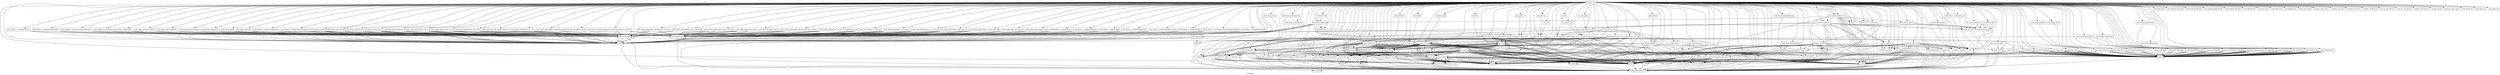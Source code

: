 digraph "Call graph" {
	label="Call graph";

	Node0x8052846e0 [shape=record,label="{external node}"];
	Node0x8052846e0 -> Node0x805284770;
	Node0x8052846e0 -> Node0x8052849b0;
	Node0x8052846e0 -> Node0x805284a10;
	Node0x8052846e0 -> Node0x805284a70;
	Node0x8052846e0 -> Node0x8052847d0;
	Node0x8052846e0 -> Node0x805284890;
	Node0x8052846e0 -> Node0x805284ad0;
	Node0x8052846e0 -> Node0x805284b30;
	Node0x8052846e0 -> Node0x805284b90;
	Node0x8052846e0 -> Node0x805284bf0;
	Node0x8052846e0 -> Node0x805284c50;
	Node0x8052846e0 -> Node0x805284cb0;
	Node0x8052846e0 -> Node0x805284d10;
	Node0x8052846e0 -> Node0x805284d70;
	Node0x8052846e0 -> Node0x805284dd0;
	Node0x8052846e0 -> Node0x805284e30;
	Node0x8052846e0 -> Node0x805284e90;
	Node0x8052846e0 -> Node0x805284f50;
	Node0x8052846e0 -> Node0x805284fb0;
	Node0x8052846e0 -> Node0x805285010;
	Node0x8052846e0 -> Node0x805285070;
	Node0x8052846e0 -> Node0x805285130;
	Node0x8052846e0 -> Node0x805285190;
	Node0x8052846e0 -> Node0x8052851f0;
	Node0x8052846e0 -> Node0x8052852b0;
	Node0x8052846e0 -> Node0x805285310;
	Node0x8052846e0 -> Node0x805285370;
	Node0x8052846e0 -> Node0x8052853d0;
	Node0x8052846e0 -> Node0x805285430;
	Node0x8052846e0 -> Node0x805285490;
	Node0x8052846e0 -> Node0x8052854f0;
	Node0x8052846e0 -> Node0x805285550;
	Node0x8052846e0 -> Node0x8052855b0;
	Node0x8052846e0 -> Node0x805285610;
	Node0x8052846e0 -> Node0x805285670;
	Node0x8052846e0 -> Node0x8052856d0;
	Node0x8052846e0 -> Node0x805285730;
	Node0x8052846e0 -> Node0x805285790;
	Node0x8052846e0 -> Node0x8052857f0;
	Node0x8052846e0 -> Node0x805285850;
	Node0x8052846e0 -> Node0x8052858b0;
	Node0x8052846e0 -> Node0x8052859d0;
	Node0x8052846e0 -> Node0x805285a30;
	Node0x8052846e0 -> Node0x805285a90;
	Node0x8052846e0 -> Node0x805285af0;
	Node0x8052846e0 -> Node0x805285b50;
	Node0x8052846e0 -> Node0x805285bb0;
	Node0x8052846e0 -> Node0x805285c10;
	Node0x8052846e0 -> Node0x805285c70;
	Node0x8052846e0 -> Node0x805285cd0;
	Node0x8052846e0 -> Node0x805285d30;
	Node0x8052846e0 -> Node0x805285d90;
	Node0x8052846e0 -> Node0x805285df0;
	Node0x8052846e0 -> Node0x805285e50;
	Node0x8052846e0 -> Node0x805285eb0;
	Node0x8052846e0 -> Node0x805285f10;
	Node0x8052846e0 -> Node0x805285f70;
	Node0x8052846e0 -> Node0x805285fd0;
	Node0x8052846e0 -> Node0x80529b030;
	Node0x8052846e0 -> Node0x80529b090;
	Node0x8052846e0 -> Node0x80529b0f0;
	Node0x8052846e0 -> Node0x80529b150;
	Node0x8052846e0 -> Node0x80529b1b0;
	Node0x8052846e0 -> Node0x80529b210;
	Node0x8052846e0 -> Node0x80529b270;
	Node0x8052846e0 -> Node0x80529b2d0;
	Node0x8052846e0 -> Node0x80529b330;
	Node0x8052846e0 -> Node0x80529b390;
	Node0x8052846e0 -> Node0x80529b3f0;
	Node0x8052846e0 -> Node0x80529b450;
	Node0x8052846e0 -> Node0x80529b4b0;
	Node0x8052846e0 -> Node0x80529b510;
	Node0x8052846e0 -> Node0x80529b570;
	Node0x8052846e0 -> Node0x80529b5d0;
	Node0x8052846e0 -> Node0x80529b630;
	Node0x8052846e0 -> Node0x80529b690;
	Node0x8052846e0 -> Node0x80529b6f0;
	Node0x8052846e0 -> Node0x80529b750;
	Node0x8052846e0 -> Node0x80529b7b0;
	Node0x8052846e0 -> Node0x80529b810;
	Node0x8052846e0 -> Node0x80529b870;
	Node0x8052846e0 -> Node0x80529b8d0;
	Node0x8052846e0 -> Node0x80529b930;
	Node0x8052846e0 -> Node0x80529b990;
	Node0x8052846e0 -> Node0x80529b9f0;
	Node0x8052846e0 -> Node0x80529ba50;
	Node0x8052846e0 -> Node0x80529bab0;
	Node0x8052846e0 -> Node0x80529bb10;
	Node0x8052846e0 -> Node0x80529bb70;
	Node0x8052846e0 -> Node0x80529bbd0;
	Node0x8052846e0 -> Node0x80529bc30;
	Node0x8052846e0 -> Node0x80529bc90;
	Node0x8052846e0 -> Node0x80529bcf0;
	Node0x8052846e0 -> Node0x80529bd50;
	Node0x8052846e0 -> Node0x80529bdb0;
	Node0x8052846e0 -> Node0x80529be70;
	Node0x8052846e0 -> Node0x80529bed0;
	Node0x8052846e0 -> Node0x80529bf30;
	Node0x8052846e0 -> Node0x80529bf90;
	Node0x8052846e0 -> Node0x805285910;
	Node0x8052846e0 -> Node0x80529bff0;
	Node0x8052846e0 -> Node0x80529c050;
	Node0x8052846e0 -> Node0x80529c0b0;
	Node0x8052846e0 -> Node0x805285970;
	Node0x8052846e0 -> Node0x80529c110;
	Node0x8052846e0 -> Node0x80529c170;
	Node0x8052846e0 -> Node0x80529c1d0;
	Node0x8052846e0 -> Node0x80529c230;
	Node0x8052846e0 -> Node0x80529c290;
	Node0x8052846e0 -> Node0x80529c2f0;
	Node0x8052846e0 -> Node0x80529c350;
	Node0x8052846e0 -> Node0x80529c3b0;
	Node0x8052846e0 -> Node0x80529c410;
	Node0x8052846e0 -> Node0x80529c470;
	Node0x8052846e0 -> Node0x80529c4d0;
	Node0x8052846e0 -> Node0x80529c530;
	Node0x8052846e0 -> Node0x80529c590;
	Node0x8052846e0 -> Node0x80529c5f0;
	Node0x8052846e0 -> Node0x80529c650;
	Node0x8052846e0 -> Node0x80529c6b0;
	Node0x8052846e0 -> Node0x80529c710;
	Node0x8052846e0 -> Node0x80529c770;
	Node0x8052846e0 -> Node0x805284830;
	Node0x8052846e0 -> Node0x80529c7d0;
	Node0x8052846e0 -> Node0x80529c830;
	Node0x8052846e0 -> Node0x80529c890;
	Node0x8052846e0 -> Node0x80529c8f0;
	Node0x8052846e0 -> Node0x80529c950;
	Node0x8052846e0 -> Node0x80529c9b0;
	Node0x8052846e0 -> Node0x80529ca10;
	Node0x8052846e0 -> Node0x80529ca70;
	Node0x8052846e0 -> Node0x80529cad0;
	Node0x8052846e0 -> Node0x80529cb30;
	Node0x8052846e0 -> Node0x80529cb90;
	Node0x8052846e0 -> Node0x80529cc50;
	Node0x8052846e0 -> Node0x80529ccb0;
	Node0x8052846e0 -> Node0x80529cd10;
	Node0x8052846e0 -> Node0x80529cd70;
	Node0x8052846e0 -> Node0x80529cdd0;
	Node0x8052846e0 -> Node0x80529ce30;
	Node0x8052846e0 -> Node0x80529ce90;
	Node0x8052846e0 -> Node0x80529cef0;
	Node0x8052846e0 -> Node0x80529cf50;
	Node0x8052846e0 -> Node0x80529d010;
	Node0x8052846e0 -> Node0x80529d070;
	Node0x8052846e0 -> Node0x80529d0d0;
	Node0x8052846e0 -> Node0x80529d130;
	Node0x8052846e0 -> Node0x80529d190;
	Node0x8052846e0 -> Node0x80529d1f0;
	Node0x8052846e0 -> Node0x80529d2b0;
	Node0x8052846e0 -> Node0x80529d310;
	Node0x8052846e0 -> Node0x80529d370;
	Node0x8052846e0 -> Node0x80529d3d0;
	Node0x8052846e0 -> Node0x80529d430;
	Node0x8052846e0 -> Node0x80529d490;
	Node0x8052846e0 -> Node0x80529d4f0;
	Node0x8052846e0 -> Node0x80529d550;
	Node0x8052846e0 -> Node0x80529d5b0;
	Node0x8052846e0 -> Node0x80529d610;
	Node0x8052846e0 -> Node0x80529cbf0;
	Node0x8052846e0 -> Node0x80529d670;
	Node0x8052846e0 -> Node0x8052848f0;
	Node0x8052846e0 -> Node0x80529d6d0;
	Node0x8052846e0 -> Node0x80529d790;
	Node0x8052846e0 -> Node0x80529d7f0;
	Node0x8052846e0 -> Node0x80529d850;
	Node0x8052846e0 -> Node0x80529d8b0;
	Node0x8052846e0 -> Node0x80529d910;
	Node0x8052846e0 -> Node0x80529d970;
	Node0x8052846e0 -> Node0x80529d9d0;
	Node0x8052846e0 -> Node0x80529da30;
	Node0x8052846e0 -> Node0x80529da90;
	Node0x8052846e0 -> Node0x80529daf0;
	Node0x8052846e0 -> Node0x80529db50;
	Node0x8052846e0 -> Node0x80529dbb0;
	Node0x8052846e0 -> Node0x80529dc10;
	Node0x8052846e0 -> Node0x80529dc70;
	Node0x8052846e0 -> Node0x80529dcd0;
	Node0x8052846e0 -> Node0x80529dd30;
	Node0x8052846e0 -> Node0x80529dd90;
	Node0x8052846e0 -> Node0x80529ddf0;
	Node0x8052846e0 -> Node0x80529de50;
	Node0x8052846e0 -> Node0x80529cfb0;
	Node0x8052846e0 -> Node0x80529deb0;
	Node0x8052846e0 -> Node0x80529df10;
	Node0x8052846e0 -> Node0x80529df70;
	Node0x8052846e0 -> Node0x805284950;
	Node0x8052846e0 -> Node0x80529dfd0;
	Node0x8052846e0 -> Node0x8051f9030;
	Node0x8052846e0 -> Node0x8051f9090;
	Node0x8052846e0 -> Node0x8051f90f0;
	Node0x8052846e0 -> Node0x8051f9150;
	Node0x8052846e0 -> Node0x8051f91b0;
	Node0x8052846e0 -> Node0x8051f9210;
	Node0x8052846e0 -> Node0x8051f9270;
	Node0x8052846e0 -> Node0x8051f92d0;
	Node0x8052846e0 -> Node0x8051f9330;
	Node0x8052846e0 -> Node0x8051f9390;
	Node0x8052846e0 -> Node0x8051f93f0;
	Node0x8052846e0 -> Node0x8051f9450;
	Node0x8052846e0 -> Node0x8051f94b0;
	Node0x8052846e0 -> Node0x80529d250;
	Node0x8052846e0 -> Node0x8051f9510;
	Node0x8052846e0 -> Node0x8051f9570;
	Node0x8052846e0 -> Node0x8051f95d0;
	Node0x805284770 [shape=record,label="{bm_call_via}"];
	Node0x805284770 -> Node0x8052847d0;
	Node0x805284770 -> Node0x805284830;
	Node0x805284770 -> Node0x805284890;
	Node0x805284770 -> Node0x8052847d0;
	Node0x805284770 -> Node0x805284890;
	Node0x805284770 -> Node0x805284710;
	Node0x805284770 -> Node0x8052847d0;
	Node0x805284770 -> Node0x805284890;
	Node0x805284770 -> Node0x8052848f0;
	Node0x805284770 -> Node0x805284950;
	Node0x8052849b0 [shape=record,label="{llvm.dbg.value}"];
	Node0x805284a10 [shape=record,label="{llvm.lifetime.start.p0i8}"];
	Node0x805284a70 [shape=record,label="{llvm.memset.p0i8.i64}"];
	Node0x8052847d0 [shape=record,label="{getpid}"];
	Node0x8052847d0 -> Node0x805284710;
	Node0x805284890 [shape=record,label="{fprintf}"];
	Node0x805284890 -> Node0x805284710;
	Node0x805284ad0 [shape=record,label="{llvm.memcpy.p0i8.p0i8.i64}"];
	Node0x805284b30 [shape=record,label="{llvm.lifetime.end.p0i8}"];
	Node0x805284b90 [shape=record,label="{cc_query_status_via}"];
	Node0x805284b90 -> Node0x8052847d0;
	Node0x805284b90 -> Node0x805284830;
	Node0x805284b90 -> Node0x805284890;
	Node0x805284b90 -> Node0x8052848f0;
	Node0x805284bf0 [shape=record,label="{cc_config_status_via}"];
	Node0x805284bf0 -> Node0x8052847d0;
	Node0x805284bf0 -> Node0x805284830;
	Node0x805284bf0 -> Node0x805284890;
	Node0x805284bf0 -> Node0x8052848f0;
	Node0x805284c50 [shape=record,label="{mad_dump_int}"];
	Node0x805284c50 -> Node0x805284cb0;
	Node0x805284c50 -> Node0x805284cb0;
	Node0x805284c50 -> Node0x805284cb0;
	Node0x805284c50 -> Node0x805284cb0;
	Node0x805284c50 -> Node0x8052847d0;
	Node0x805284c50 -> Node0x805284890;
	Node0x805284cb0 [shape=record,label="{snprintf}"];
	Node0x805284cb0 -> Node0x805284710;
	Node0x805284d10 [shape=record,label="{mad_dump_uint}"];
	Node0x805284d10 -> Node0x805284cb0;
	Node0x805284d10 -> Node0x805284cb0;
	Node0x805284d10 -> Node0x805284cb0;
	Node0x805284d10 -> Node0x805284cb0;
	Node0x805284d10 -> Node0x8052847d0;
	Node0x805284d10 -> Node0x805284890;
	Node0x805284d70 [shape=record,label="{mad_dump_hex}"];
	Node0x805284d70 -> Node0x805284cb0;
	Node0x805284d70 -> Node0x805284cb0;
	Node0x805284d70 -> Node0x805284cb0;
	Node0x805284d70 -> Node0x805284cb0;
	Node0x805284d70 -> Node0x805284cb0;
	Node0x805284d70 -> Node0x805284cb0;
	Node0x805284d70 -> Node0x805284cb0;
	Node0x805284d70 -> Node0x805284cb0;
	Node0x805284d70 -> Node0x8052847d0;
	Node0x805284d70 -> Node0x805284890;
	Node0x805284dd0 [shape=record,label="{mad_dump_rhex}"];
	Node0x805284dd0 -> Node0x805284cb0;
	Node0x805284dd0 -> Node0x805284cb0;
	Node0x805284dd0 -> Node0x805284cb0;
	Node0x805284dd0 -> Node0x805284cb0;
	Node0x805284dd0 -> Node0x805284cb0;
	Node0x805284dd0 -> Node0x805284cb0;
	Node0x805284dd0 -> Node0x805284cb0;
	Node0x805284dd0 -> Node0x805284cb0;
	Node0x805284dd0 -> Node0x8052847d0;
	Node0x805284dd0 -> Node0x805284890;
	Node0x805284e30 [shape=record,label="{mad_dump_linkwidth}"];
	Node0x805284e30 -> Node0x805284cb0;
	Node0x805284e30 -> Node0x805284cb0;
	Node0x805284e30 -> Node0x805284cb0;
	Node0x805284e30 -> Node0x805284cb0;
	Node0x805284e30 -> Node0x805284cb0;
	Node0x805284e30 -> Node0x8052847d0;
	Node0x805284e30 -> Node0x805284890;
	Node0x805284e30 -> Node0x805284cb0;
	Node0x805284e90 [shape=record,label="{mad_dump_linkwidthsup}"];
	Node0x805284e90 -> Node0x805284ef0;
	Node0x805284e90 -> Node0x805284f50;
	Node0x805284e90 -> Node0x805284cb0;
	Node0x805285250 [shape=record,label="{dump_linkspeedext}"];
	Node0x805285250 -> Node0x8052852b0;
	Node0x805285250 -> Node0x805284cb0;
	Node0x805285250 -> Node0x805284cb0;
	Node0x805285250 -> Node0x805284cb0;
	Node0x805284ef0 [shape=record,label="{dump_linkwidth}"];
	Node0x805284ef0 -> Node0x805284cb0;
	Node0x805284ef0 -> Node0x805284cb0;
	Node0x805284ef0 -> Node0x805284cb0;
	Node0x805284ef0 -> Node0x805284cb0;
	Node0x805284ef0 -> Node0x805284cb0;
	Node0x805284ef0 -> Node0x805284cb0;
	Node0x805284f50 [shape=record,label="{strlen}"];
	Node0x805284f50 -> Node0x805284710;
	Node0x805284fb0 [shape=record,label="{mad_dump_linkwidthen}"];
	Node0x805284fb0 -> Node0x805284ef0;
	Node0x805285010 [shape=record,label="{mad_dump_linkspeed}"];
	Node0x805285010 -> Node0x805284cb0;
	Node0x805285010 -> Node0x805284cb0;
	Node0x805285010 -> Node0x805284cb0;
	Node0x805285010 -> Node0x805284cb0;
	Node0x805285010 -> Node0x805284cb0;
	Node0x805285070 [shape=record,label="{mad_dump_linkspeedsup}"];
	Node0x805285070 -> Node0x8052850d0;
	Node0x8052850d0 [shape=record,label="{dump_linkspeed}"];
	Node0x8052850d0 -> Node0x805284cb0;
	Node0x8052850d0 -> Node0x805284cb0;
	Node0x8052850d0 -> Node0x805284cb0;
	Node0x8052850d0 -> Node0x805284cb0;
	Node0x8052850d0 -> Node0x805284cb0;
	Node0x805285130 [shape=record,label="{mad_dump_linkspeeden}"];
	Node0x805285130 -> Node0x8052850d0;
	Node0x805285190 [shape=record,label="{mad_dump_linkspeedext}"];
	Node0x805285190 -> Node0x805284cb0;
	Node0x805285190 -> Node0x805284cb0;
	Node0x805285190 -> Node0x805284cb0;
	Node0x805285190 -> Node0x805284cb0;
	Node0x8052851f0 [shape=record,label="{mad_dump_linkspeedextsup}"];
	Node0x8052851f0 -> Node0x805285250;
	Node0x8052852b0 [shape=record,label="{sprintf}"];
	Node0x8052852b0 -> Node0x805284710;
	Node0x805285310 [shape=record,label="{mad_dump_linkspeedexten}"];
	Node0x805285310 -> Node0x805285250;
	Node0x805285370 [shape=record,label="{mad_dump_portstate}"];
	Node0x805285370 -> Node0x805284cb0;
	Node0x805285370 -> Node0x805284cb0;
	Node0x805285370 -> Node0x805284cb0;
	Node0x805285370 -> Node0x805284cb0;
	Node0x805285370 -> Node0x805284cb0;
	Node0x805285370 -> Node0x805284cb0;
	Node0x8052853d0 [shape=record,label="{mad_dump_linkdowndefstate}"];
	Node0x8052853d0 -> Node0x805284cb0;
	Node0x8052853d0 -> Node0x805284cb0;
	Node0x8052853d0 -> Node0x805284cb0;
	Node0x8052853d0 -> Node0x805284cb0;
	Node0x805285430 [shape=record,label="{mad_dump_physportstate}"];
	Node0x805285430 -> Node0x805284cb0;
	Node0x805285430 -> Node0x805284cb0;
	Node0x805285430 -> Node0x805284cb0;
	Node0x805285430 -> Node0x805284cb0;
	Node0x805285430 -> Node0x805284cb0;
	Node0x805285430 -> Node0x805284cb0;
	Node0x805285430 -> Node0x805284cb0;
	Node0x805285430 -> Node0x805284cb0;
	Node0x805285430 -> Node0x805284cb0;
	Node0x805285490 [shape=record,label="{mad_dump_mtu}"];
	Node0x805285490 -> Node0x805284cb0;
	Node0x805285490 -> Node0x805284cb0;
	Node0x805285490 -> Node0x805284cb0;
	Node0x805285490 -> Node0x805284cb0;
	Node0x805285490 -> Node0x805284cb0;
	Node0x805285490 -> Node0x805284cb0;
	Node0x8052854f0 [shape=record,label="{mad_dump_vlcap}"];
	Node0x8052854f0 -> Node0x805284cb0;
	Node0x8052854f0 -> Node0x805284cb0;
	Node0x8052854f0 -> Node0x805284cb0;
	Node0x8052854f0 -> Node0x805284cb0;
	Node0x8052854f0 -> Node0x805284cb0;
	Node0x8052854f0 -> Node0x805284cb0;
	Node0x805285550 [shape=record,label="{mad_dump_opervls}"];
	Node0x805285550 -> Node0x805284cb0;
	Node0x805285550 -> Node0x805284cb0;
	Node0x805285550 -> Node0x805284cb0;
	Node0x805285550 -> Node0x805284cb0;
	Node0x805285550 -> Node0x805284cb0;
	Node0x805285550 -> Node0x805284cb0;
	Node0x805285550 -> Node0x805284cb0;
	Node0x8052855b0 [shape=record,label="{mad_dump_portcapmask}"];
	Node0x8052855b0 -> Node0x8052852b0;
	Node0x805285610 [shape=record,label="{mad_dump_portcapmask2}"];
	Node0x805285610 -> Node0x8052852b0;
	Node0x805285670 [shape=record,label="{mad_dump_bitfield}"];
	Node0x805285670 -> Node0x805284cb0;
	Node0x8052856d0 [shape=record,label="{mad_dump_array}"];
	Node0x8052856d0 -> Node0x8052852b0;
	Node0x805285730 [shape=record,label="{mad_dump_string}"];
	Node0x805285730 -> Node0x805284cb0;
	Node0x805285790 [shape=record,label="{mad_dump_node_type}"];
	Node0x805285790 -> Node0x805284cb0;
	Node0x805285790 -> Node0x805284cb0;
	Node0x805285790 -> Node0x805284cb0;
	Node0x805285790 -> Node0x805284cb0;
	Node0x8052857f0 [shape=record,label="{mad_dump_sltovl}"];
	Node0x8052857f0 -> Node0x805284cb0;
	Node0x8052857f0 -> Node0x805284cb0;
	Node0x8052857f0 -> Node0x805284cb0;
	Node0x805285850 [shape=record,label="{mad_dump_vlarbitration}"];
	Node0x805285850 -> Node0x805284cb0;
	Node0x805285850 -> Node0x805284cb0;
	Node0x805285850 -> Node0x805284cb0;
	Node0x805285850 -> Node0x805284cb0;
	Node0x805285850 -> Node0x805284cb0;
	Node0x8052858b0 [shape=record,label="{mad_dump_fields}"];
	Node0x8052858b0 -> Node0x805285910;
	Node0x8052858b0 -> Node0x805285970;
	Node0x8052858b0 -> Node0x805284f50;
	Node0x8052859d0 [shape=record,label="{llvm.dbg.declare}"];
	Node0x805285a30 [shape=record,label="{mad_dump_nodedesc}"];
	Node0x805285a30 -> Node0x805285a90;
	Node0x805285a90 [shape=record,label="{strncpy}"];
	Node0x805285a90 -> Node0x805284710;
	Node0x805285af0 [shape=record,label="{mad_dump_nodeinfo}"];
	Node0x805285af0 -> Node0x805285910;
	Node0x805285af0 -> Node0x805285970;
	Node0x805285af0 -> Node0x805284f50;
	Node0x805285b50 [shape=record,label="{mad_dump_portinfo}"];
	Node0x805285b50 -> Node0x805285910;
	Node0x805285b50 -> Node0x805285970;
	Node0x805285b50 -> Node0x805284f50;
	Node0x805285b50 -> Node0x805285910;
	Node0x805285b50 -> Node0x805285970;
	Node0x805285b50 -> Node0x805284f50;
	Node0x805285bb0 [shape=record,label="{mad_dump_portstates}"];
	Node0x805285bb0 -> Node0x805285910;
	Node0x805285bb0 -> Node0x805285970;
	Node0x805285bb0 -> Node0x805284f50;
	Node0x805285c10 [shape=record,label="{mad_dump_switchinfo}"];
	Node0x805285c10 -> Node0x805285910;
	Node0x805285c10 -> Node0x805285970;
	Node0x805285c10 -> Node0x805284f50;
	Node0x805285c70 [shape=record,label="{mad_dump_perfcounters}"];
	Node0x805285c70 -> Node0x805285910;
	Node0x805285c70 -> Node0x805285970;
	Node0x805285c70 -> Node0x805284f50;
	Node0x805285c70 -> Node0x805285910;
	Node0x805285c70 -> Node0x805285970;
	Node0x805285c70 -> Node0x805284f50;
	Node0x805285c70 -> Node0x805285910;
	Node0x805285c70 -> Node0x805285970;
	Node0x805285c70 -> Node0x805284f50;
	Node0x805285cd0 [shape=record,label="{mad_dump_perfcounters_ext}"];
	Node0x805285cd0 -> Node0x805285910;
	Node0x805285cd0 -> Node0x805285970;
	Node0x805285cd0 -> Node0x805284f50;
	Node0x805285cd0 -> Node0x805285910;
	Node0x805285cd0 -> Node0x805285970;
	Node0x805285cd0 -> Node0x805284f50;
	Node0x805285d30 [shape=record,label="{mad_dump_perfcounters_xmt_sl}"];
	Node0x805285d30 -> Node0x805285910;
	Node0x805285d30 -> Node0x805285970;
	Node0x805285d30 -> Node0x805284f50;
	Node0x805285d30 -> Node0x805285910;
	Node0x805285d30 -> Node0x805285970;
	Node0x805285d30 -> Node0x805284f50;
	Node0x805285d90 [shape=record,label="{mad_dump_perfcounters_rcv_sl}"];
	Node0x805285d90 -> Node0x805285910;
	Node0x805285d90 -> Node0x805285970;
	Node0x805285d90 -> Node0x805284f50;
	Node0x805285d90 -> Node0x805285910;
	Node0x805285d90 -> Node0x805285970;
	Node0x805285d90 -> Node0x805284f50;
	Node0x805285df0 [shape=record,label="{mad_dump_perfcounters_xmt_disc}"];
	Node0x805285df0 -> Node0x805285910;
	Node0x805285df0 -> Node0x805285970;
	Node0x805285df0 -> Node0x805284f50;
	Node0x805285df0 -> Node0x805285910;
	Node0x805285df0 -> Node0x805285970;
	Node0x805285df0 -> Node0x805284f50;
	Node0x805285e50 [shape=record,label="{mad_dump_perfcounters_rcv_err}"];
	Node0x805285e50 -> Node0x805285910;
	Node0x805285e50 -> Node0x805285970;
	Node0x805285e50 -> Node0x805284f50;
	Node0x805285e50 -> Node0x805285910;
	Node0x805285e50 -> Node0x805285970;
	Node0x805285e50 -> Node0x805284f50;
	Node0x805285eb0 [shape=record,label="{mad_dump_portsamples_control}"];
	Node0x805285eb0 -> Node0x805285910;
	Node0x805285eb0 -> Node0x805285970;
	Node0x805285eb0 -> Node0x805284f50;
	Node0x805285f10 [shape=record,label="{mad_dump_port_ext_speeds_counters_rsfec_active}"];
	Node0x805285f10 -> Node0x805285910;
	Node0x805285f10 -> Node0x805285970;
	Node0x805285f10 -> Node0x805284f50;
	Node0x805285f70 [shape=record,label="{mad_dump_port_ext_speeds_counters}"];
	Node0x805285f70 -> Node0x805285910;
	Node0x805285f70 -> Node0x805285970;
	Node0x805285f70 -> Node0x805284f50;
	Node0x805285fd0 [shape=record,label="{mad_dump_perfcounters_port_op_rcv_counters}"];
	Node0x805285fd0 -> Node0x805285910;
	Node0x805285fd0 -> Node0x805285970;
	Node0x805285fd0 -> Node0x805284f50;
	Node0x805285fd0 -> Node0x805285910;
	Node0x805285fd0 -> Node0x805285970;
	Node0x805285fd0 -> Node0x805284f50;
	Node0x80529b030 [shape=record,label="{mad_dump_perfcounters_port_flow_ctl_counters}"];
	Node0x80529b030 -> Node0x805285910;
	Node0x80529b030 -> Node0x805285970;
	Node0x80529b030 -> Node0x805284f50;
	Node0x80529b030 -> Node0x805285910;
	Node0x80529b030 -> Node0x805285970;
	Node0x80529b030 -> Node0x805284f50;
	Node0x80529b090 [shape=record,label="{mad_dump_perfcounters_port_vl_op_packet}"];
	Node0x80529b090 -> Node0x805285910;
	Node0x80529b090 -> Node0x805285970;
	Node0x80529b090 -> Node0x805284f50;
	Node0x80529b090 -> Node0x805285910;
	Node0x80529b090 -> Node0x805285970;
	Node0x80529b090 -> Node0x805284f50;
	Node0x80529b0f0 [shape=record,label="{mad_dump_perfcounters_port_vl_op_data}"];
	Node0x80529b0f0 -> Node0x805285910;
	Node0x80529b0f0 -> Node0x805285970;
	Node0x80529b0f0 -> Node0x805284f50;
	Node0x80529b0f0 -> Node0x805285910;
	Node0x80529b0f0 -> Node0x805285970;
	Node0x80529b0f0 -> Node0x805284f50;
	Node0x80529b150 [shape=record,label="{mad_dump_perfcounters_port_vl_xmit_flow_ctl_update_errors}"];
	Node0x80529b150 -> Node0x805285910;
	Node0x80529b150 -> Node0x805285970;
	Node0x80529b150 -> Node0x805284f50;
	Node0x80529b150 -> Node0x805285910;
	Node0x80529b150 -> Node0x805285970;
	Node0x80529b150 -> Node0x805284f50;
	Node0x80529b1b0 [shape=record,label="{mad_dump_perfcounters_port_vl_xmit_wait_counters}"];
	Node0x80529b1b0 -> Node0x805285910;
	Node0x80529b1b0 -> Node0x805285970;
	Node0x80529b1b0 -> Node0x805284f50;
	Node0x80529b1b0 -> Node0x805285910;
	Node0x80529b1b0 -> Node0x805285970;
	Node0x80529b1b0 -> Node0x805284f50;
	Node0x80529b210 [shape=record,label="{mad_dump_perfcounters_sw_port_vl_congestion}"];
	Node0x80529b210 -> Node0x805285910;
	Node0x80529b210 -> Node0x805285970;
	Node0x80529b210 -> Node0x805284f50;
	Node0x80529b210 -> Node0x805285910;
	Node0x80529b210 -> Node0x805285970;
	Node0x80529b210 -> Node0x805284f50;
	Node0x80529b270 [shape=record,label="{mad_dump_perfcounters_rcv_con_ctrl}"];
	Node0x80529b270 -> Node0x805285910;
	Node0x80529b270 -> Node0x805285970;
	Node0x80529b270 -> Node0x805284f50;
	Node0x80529b270 -> Node0x805285910;
	Node0x80529b270 -> Node0x805285970;
	Node0x80529b270 -> Node0x805284f50;
	Node0x80529b2d0 [shape=record,label="{mad_dump_perfcounters_sl_rcv_fecn}"];
	Node0x80529b2d0 -> Node0x805285910;
	Node0x80529b2d0 -> Node0x805285970;
	Node0x80529b2d0 -> Node0x805284f50;
	Node0x80529b2d0 -> Node0x805285910;
	Node0x80529b2d0 -> Node0x805285970;
	Node0x80529b2d0 -> Node0x805284f50;
	Node0x80529b330 [shape=record,label="{mad_dump_perfcounters_sl_rcv_becn}"];
	Node0x80529b330 -> Node0x805285910;
	Node0x80529b330 -> Node0x805285970;
	Node0x80529b330 -> Node0x805284f50;
	Node0x80529b330 -> Node0x805285910;
	Node0x80529b330 -> Node0x805285970;
	Node0x80529b330 -> Node0x805284f50;
	Node0x80529b390 [shape=record,label="{mad_dump_perfcounters_xmit_con_ctrl}"];
	Node0x80529b390 -> Node0x805285910;
	Node0x80529b390 -> Node0x805285970;
	Node0x80529b390 -> Node0x805284f50;
	Node0x80529b390 -> Node0x805285910;
	Node0x80529b390 -> Node0x805285970;
	Node0x80529b390 -> Node0x805284f50;
	Node0x80529b3f0 [shape=record,label="{mad_dump_perfcounters_vl_xmit_time_cong}"];
	Node0x80529b3f0 -> Node0x805285910;
	Node0x80529b3f0 -> Node0x805285970;
	Node0x80529b3f0 -> Node0x805284f50;
	Node0x80529b3f0 -> Node0x805285910;
	Node0x80529b3f0 -> Node0x805285970;
	Node0x80529b3f0 -> Node0x805284f50;
	Node0x80529b450 [shape=record,label="{mad_dump_mlnx_ext_port_info}"];
	Node0x80529b450 -> Node0x805285910;
	Node0x80529b450 -> Node0x805285970;
	Node0x80529b450 -> Node0x805284f50;
	Node0x80529b4b0 [shape=record,label="{mad_dump_portsamples_result}"];
	Node0x80529b4b0 -> Node0x805285910;
	Node0x80529b4b0 -> Node0x805285970;
	Node0x80529b4b0 -> Node0x805284f50;
	Node0x80529b510 [shape=record,label="{mad_dump_cc_congestioninfo}"];
	Node0x80529b510 -> Node0x805285910;
	Node0x80529b510 -> Node0x805285970;
	Node0x80529b510 -> Node0x805284f50;
	Node0x80529b570 [shape=record,label="{mad_dump_cc_congestionkeyinfo}"];
	Node0x80529b570 -> Node0x805285910;
	Node0x80529b570 -> Node0x805285970;
	Node0x80529b570 -> Node0x805284f50;
	Node0x80529b5d0 [shape=record,label="{mad_dump_cc_congestionlog}"];
	Node0x80529b5d0 -> Node0x805285910;
	Node0x80529b5d0 -> Node0x805285970;
	Node0x80529b5d0 -> Node0x805284f50;
	Node0x80529b630 [shape=record,label="{mad_dump_cc_congestionlogswitch}"];
	Node0x80529b630 -> Node0x805285910;
	Node0x80529b630 -> Node0x805285970;
	Node0x80529b630 -> Node0x805284f50;
	Node0x80529b690 [shape=record,label="{mad_dump_cc_congestionlogentryswitch}"];
	Node0x80529b690 -> Node0x805285910;
	Node0x80529b690 -> Node0x805285970;
	Node0x80529b690 -> Node0x805284f50;
	Node0x80529b6f0 [shape=record,label="{mad_dump_cc_congestionlogca}"];
	Node0x80529b6f0 -> Node0x805285910;
	Node0x80529b6f0 -> Node0x805285970;
	Node0x80529b6f0 -> Node0x805284f50;
	Node0x80529b750 [shape=record,label="{mad_dump_cc_congestionlogentryca}"];
	Node0x80529b750 -> Node0x805285910;
	Node0x80529b750 -> Node0x805285970;
	Node0x80529b750 -> Node0x805284f50;
	Node0x80529b7b0 [shape=record,label="{mad_dump_cc_switchcongestionsetting}"];
	Node0x80529b7b0 -> Node0x805285910;
	Node0x80529b7b0 -> Node0x805285970;
	Node0x80529b7b0 -> Node0x805284f50;
	Node0x80529b810 [shape=record,label="{mad_dump_cc_switchportcongestionsettingelement}"];
	Node0x80529b810 -> Node0x805285910;
	Node0x80529b810 -> Node0x805285970;
	Node0x80529b810 -> Node0x805284f50;
	Node0x80529b870 [shape=record,label="{mad_dump_cc_cacongestionsetting}"];
	Node0x80529b870 -> Node0x805285910;
	Node0x80529b870 -> Node0x805285970;
	Node0x80529b870 -> Node0x805284f50;
	Node0x80529b8d0 [shape=record,label="{mad_dump_cc_cacongestionentry}"];
	Node0x80529b8d0 -> Node0x805285910;
	Node0x80529b8d0 -> Node0x805285970;
	Node0x80529b8d0 -> Node0x805284f50;
	Node0x80529b930 [shape=record,label="{mad_dump_cc_congestioncontroltable}"];
	Node0x80529b930 -> Node0x805285910;
	Node0x80529b930 -> Node0x805285970;
	Node0x80529b930 -> Node0x805284f50;
	Node0x80529b990 [shape=record,label="{mad_dump_cc_congestioncontroltableentry}"];
	Node0x80529b990 -> Node0x805285910;
	Node0x80529b990 -> Node0x805285970;
	Node0x80529b990 -> Node0x805284f50;
	Node0x80529b9f0 [shape=record,label="{mad_dump_cc_timestamp}"];
	Node0x80529b9f0 -> Node0x805285910;
	Node0x80529b9f0 -> Node0x805285970;
	Node0x80529b9f0 -> Node0x805284f50;
	Node0x80529ba50 [shape=record,label="{mad_dump_classportinfo}"];
	Node0x80529ba50 -> Node0x805285910;
	Node0x80529ba50 -> Node0x805285970;
	Node0x80529ba50 -> Node0x805284f50;
	Node0x80529bab0 [shape=record,label="{mad_dump_portmirror_route}"];
	Node0x80529bab0 -> Node0x805285910;
	Node0x80529bab0 -> Node0x805285970;
	Node0x80529bab0 -> Node0x805284f50;
	Node0x80529bb10 [shape=record,label="{mad_dump_portmirror_filter}"];
	Node0x80529bb10 -> Node0x805285910;
	Node0x80529bb10 -> Node0x805285970;
	Node0x80529bb10 -> Node0x805284f50;
	Node0x80529bb70 [shape=record,label="{mad_dump_portmirror_ports}"];
	Node0x80529bb70 -> Node0x805285910;
	Node0x80529bb70 -> Node0x805285970;
	Node0x80529bb70 -> Node0x805284f50;
	Node0x80529bbd0 [shape=record,label="{mad_dump_portinfo_ext}"];
	Node0x80529bbd0 -> Node0x805285910;
	Node0x80529bbd0 -> Node0x805285970;
	Node0x80529bbd0 -> Node0x805284f50;
	Node0x80529bc30 [shape=record,label="{xdump}"];
	Node0x80529bc30 -> Node0x80529bc90;
	Node0x80529bc30 -> Node0x80529bcf0;
	Node0x80529bc30 -> Node0x80529bcf0;
	Node0x80529bc30 -> Node0x80529bcf0;
	Node0x80529bc30 -> Node0x80529bcf0;
	Node0x80529bc30 -> Node0x80529bcf0;
	Node0x80529bc30 -> Node0x80529bcf0;
	Node0x80529bc30 -> Node0x80529bcf0;
	Node0x80529bc90 [shape=record,label="{fputs}"];
	Node0x80529bc90 -> Node0x805284710;
	Node0x80529bcf0 [shape=record,label="{fputc}"];
	Node0x80529bcf0 -> Node0x805284710;
	Node0x80529bd50 [shape=record,label="{mad_get_field}"];
	Node0x80529bdb0 [shape=record,label="{mad_set_field}"];
	Node0x80529bdb0 -> Node0x80529be10;
	Node0x80529be10 [shape=record,label="{_set_field}"];
	Node0x80529be70 [shape=record,label="{mad_get_field64}"];
	Node0x80529be70 -> Node0x805284710;
	Node0x80529bed0 [shape=record,label="{mad_set_field64}"];
	Node0x80529bed0 -> Node0x805284710;
	Node0x80529bf30 [shape=record,label="{mad_set_array}"];
	Node0x80529bf90 [shape=record,label="{mad_get_array}"];
	Node0x805285910 [shape=record,label="{mad_decode_field}"];
	Node0x805285910 -> Node0x805284710;
	Node0x80529bff0 [shape=record,label="{mad_encode_field}"];
	Node0x80529bff0 -> Node0x80529be10;
	Node0x80529bff0 -> Node0x805284710;
	Node0x80529c050 [shape=record,label="{mad_print_field}"];
	Node0x80529c050 -> Node0x805284f50;
	Node0x80529c050 -> Node0x805284cb0;
	Node0x80529c050 -> Node0x805284710;
	Node0x80529c050 -> Node0x80529c0b0;
	Node0x80529c0b0 [shape=record,label="{printf}"];
	Node0x80529c0b0 -> Node0x805284710;
	Node0x805285970 [shape=record,label="{mad_dump_field}"];
	Node0x805285970 -> Node0x805284f50;
	Node0x805285970 -> Node0x805284cb0;
	Node0x805285970 -> Node0x805284710;
	Node0x80529c110 [shape=record,label="{mad_dump_val}"];
	Node0x80529c110 -> Node0x805284710;
	Node0x80529c170 [shape=record,label="{mad_field_name}"];
	Node0x80529c1d0 [shape=record,label="{pma_query_via}"];
	Node0x80529c1d0 -> Node0x8052847d0;
	Node0x80529c1d0 -> Node0x805284890;
	Node0x80529c1d0 -> Node0x8052847d0;
	Node0x80529c1d0 -> Node0x805284890;
	Node0x80529c1d0 -> Node0x80529bdb0;
	Node0x80529c1d0 -> Node0x8052848f0;
	Node0x80529c1d0 -> Node0x80529c230;
	Node0x80529c230 [shape=record,label="{__error}"];
	Node0x80529c230 -> Node0x805284710;
	Node0x80529c290 [shape=record,label="{performance_reset_via}"];
	Node0x80529c290 -> Node0x8052847d0;
	Node0x80529c290 -> Node0x805284890;
	Node0x80529c290 -> Node0x8052847d0;
	Node0x80529c290 -> Node0x805284890;
	Node0x80529c290 -> Node0x80529bdb0;
	Node0x80529c290 -> Node0x80529bdb0;
	Node0x80529c290 -> Node0x80529bdb0;
	Node0x80529c290 -> Node0x80529bdb0;
	Node0x80529c290 -> Node0x8052848f0;
	Node0x80529c290 -> Node0x80529c230;
	Node0x80529c2f0 [shape=record,label="{mad_trid}"];
	Node0x80529c2f0 -> Node0x80529c350;
	Node0x80529c2f0 -> Node0x8052847d0;
	Node0x80529c2f0 -> Node0x80529c3b0;
	Node0x80529c2f0 -> Node0x80529c410;
	Node0x80529c350 [shape=record,label="{time}"];
	Node0x80529c350 -> Node0x805284710;
	Node0x80529c3b0 [shape=record,label="{srandom}"];
	Node0x80529c3b0 -> Node0x805284710;
	Node0x80529c410 [shape=record,label="{random}"];
	Node0x80529c410 -> Node0x805284710;
	Node0x80529c470 [shape=record,label="{mad_get_timeout}"];
	Node0x80529c4d0 [shape=record,label="{mad_get_retries}"];
	Node0x80529c530 [shape=record,label="{mad_encode}"];
	Node0x80529c530 -> Node0x80529bdb0;
	Node0x80529c530 -> Node0x80529bdb0;
	Node0x80529c530 -> Node0x80529bdb0;
	Node0x80529c530 -> Node0x80529bdb0;
	Node0x80529c530 -> Node0x80529bdb0;
	Node0x80529c530 -> Node0x80529bdb0;
	Node0x80529c530 -> Node0x8052847d0;
	Node0x80529c530 -> Node0x805284890;
	Node0x80529c530 -> Node0x80529c230;
	Node0x80529c530 -> Node0x8052847d0;
	Node0x80529c530 -> Node0x805284890;
	Node0x80529c530 -> Node0x80529c230;
	Node0x80529c530 -> Node0x80529bdb0;
	Node0x80529c530 -> Node0x80529bdb0;
	Node0x80529c530 -> Node0x80529bdb0;
	Node0x80529c530 -> Node0x80529bdb0;
	Node0x80529c530 -> Node0x80529bdb0;
	Node0x80529c530 -> Node0x80529c350;
	Node0x80529c530 -> Node0x8052847d0;
	Node0x80529c530 -> Node0x80529c3b0;
	Node0x80529c530 -> Node0x80529c410;
	Node0x80529c530 -> Node0x80529bed0;
	Node0x80529c530 -> Node0x80529bdb0;
	Node0x80529c530 -> Node0x80529bdb0;
	Node0x80529c530 -> Node0x80529bed0;
	Node0x80529c530 -> Node0x80529bdb0;
	Node0x80529c530 -> Node0x80529bdb0;
	Node0x80529c530 -> Node0x80529bf30;
	Node0x80529c530 -> Node0x80529bf30;
	Node0x80529c530 -> Node0x80529bed0;
	Node0x80529c530 -> Node0x80529bed0;
	Node0x80529c530 -> Node0x80529bdb0;
	Node0x80529c590 [shape=record,label="{mad_build_pkt}"];
	Node0x80529c590 -> Node0x80529c5f0;
	Node0x80529c590 -> Node0x80529c5f0;
	Node0x80529c590 -> Node0x80529c5f0;
	Node0x80529c590 -> Node0x80529c650;
	Node0x80529c590 -> Node0x80529c5f0;
	Node0x80529c590 -> Node0x80529c650;
	Node0x80529c590 -> Node0x80529c650;
	Node0x80529c590 -> Node0x80529c6b0;
	Node0x80529c590 -> Node0x80529c710;
	Node0x80529c590 -> Node0x80529c530;
	Node0x80529c590 -> Node0x80529bdb0;
	Node0x80529c590 -> Node0x80529bdb0;
	Node0x80529c590 -> Node0x80529bdb0;
	Node0x80529c590 -> Node0x80529bdb0;
	Node0x80529c590 -> Node0x80529bdb0;
	Node0x80529c590 -> Node0x80529bdb0;
	Node0x80529c590 -> Node0x80529bdb0;
	Node0x80529c5f0 [shape=record,label="{umad_set_addr}"];
	Node0x80529c5f0 -> Node0x805284710;
	Node0x80529c650 [shape=record,label="{umad_set_grh}"];
	Node0x80529c650 -> Node0x805284710;
	Node0x80529c6b0 [shape=record,label="{umad_set_pkey}"];
	Node0x80529c6b0 -> Node0x805284710;
	Node0x80529c710 [shape=record,label="{umad_get_mad}"];
	Node0x80529c710 -> Node0x805284710;
	Node0x80529c770 [shape=record,label="{portid2portnum}"];
	Node0x805284830 [shape=record,label="{portid2str}"];
	Node0x805284830 -> Node0x8052852b0;
	Node0x805284830 -> Node0x80529c7d0;
	Node0x805284830 -> Node0x8052852b0;
	Node0x805284830 -> Node0x805284cb0;
	Node0x805284830 -> Node0x805284cb0;
	Node0x80529c7d0 [shape=record,label="{__inet_ntop}"];
	Node0x80529c7d0 -> Node0x805284710;
	Node0x80529c830 [shape=record,label="{drpath2str}"];
	Node0x80529c830 -> Node0x805284cb0;
	Node0x80529c830 -> Node0x805284cb0;
	Node0x80529c890 [shape=record,label="{str2drpath}"];
	Node0x80529c890 -> Node0x80529c8f0;
	Node0x80529c890 -> Node0x8052847d0;
	Node0x80529c890 -> Node0x805284890;
	Node0x80529c890 -> Node0x80529c950;
	Node0x80529c890 -> Node0x80529c9b0;
	Node0x80529c890 -> Node0x80529c9b0;
	Node0x80529c890 -> Node0x80529ca10;
	Node0x80529c8f0 [shape=record,label="{strdup}"];
	Node0x80529c8f0 -> Node0x805284710;
	Node0x80529c950 [shape=record,label="{strchr}"];
	Node0x80529c950 -> Node0x805284710;
	Node0x80529c9b0 [shape=record,label="{atoi}"];
	Node0x80529c9b0 -> Node0x805284710;
	Node0x80529ca10 [shape=record,label="{free}"];
	Node0x80529ca10 -> Node0x805284710;
	Node0x80529ca70 [shape=record,label="{mad_class_agent}"];
	Node0x80529cad0 [shape=record,label="{mad_register_port_client}"];
	Node0x80529cad0 -> Node0x8052847d0;
	Node0x80529cad0 -> Node0x805284890;
	Node0x80529cad0 -> Node0x80529cb30;
	Node0x80529cad0 -> Node0x8052847d0;
	Node0x80529cad0 -> Node0x805284890;
	Node0x80529cb30 [shape=record,label="{umad_register}"];
	Node0x80529cb30 -> Node0x805284710;
	Node0x80529cb90 [shape=record,label="{mad_register_client}"];
	Node0x80529cb90 -> Node0x80529cbf0;
	Node0x80529cb90 -> Node0x80529cad0;
	Node0x80529cc50 [shape=record,label="{mad_register_client_via}"];
	Node0x80529cc50 -> Node0x80529cbf0;
	Node0x80529cc50 -> Node0x80529cad0;
	Node0x80529ccb0 [shape=record,label="{mad_register_server}"];
	Node0x80529ccb0 -> Node0x80529cd10;
	Node0x80529cd10 [shape=record,label="{mad_register_server_via}"];
	Node0x80529cd10 -> Node0x8052847d0;
	Node0x80529cd10 -> Node0x805284890;
	Node0x80529cd10 -> Node0x8052847d0;
	Node0x80529cd10 -> Node0x805284890;
	Node0x80529cd10 -> Node0x80529cd70;
	Node0x80529cd10 -> Node0x8052847d0;
	Node0x80529cd10 -> Node0x805284890;
	Node0x80529cd10 -> Node0x80529cb30;
	Node0x80529cd10 -> Node0x8052847d0;
	Node0x80529cd10 -> Node0x805284890;
	Node0x80529cd70 [shape=record,label="{umad_register_oui}"];
	Node0x80529cd70 -> Node0x805284710;
	Node0x80529cdd0 [shape=record,label="{ib_resolve_smlid_via}"];
	Node0x80529cdd0 -> Node0x80529ce30;
	Node0x80529cdd0 -> Node0x80529c230;
	Node0x80529cdd0 -> Node0x80529ce90;
	Node0x80529ce30 [shape=record,label="{umad_get_port}"];
	Node0x80529ce30 -> Node0x805284710;
	Node0x80529ce90 [shape=record,label="{umad_release_port}"];
	Node0x80529ce90 -> Node0x805284710;
	Node0x80529cef0 [shape=record,label="{ib_resolve_smlid}"];
	Node0x80529cef0 -> Node0x80529ce30;
	Node0x80529cef0 -> Node0x80529c230;
	Node0x80529cef0 -> Node0x80529ce90;
	Node0x80529cf50 [shape=record,label="{ib_resolve_gid_via}"];
	Node0x80529cf50 -> Node0x80529ce30;
	Node0x80529cf50 -> Node0x80529c230;
	Node0x80529cf50 -> Node0x80529ce90;
	Node0x80529cf50 -> Node0x80529cfb0;
	Node0x80529d010 [shape=record,label="{ib_resolve_guid_via}"];
	Node0x80529d010 -> Node0x80529ce30;
	Node0x80529d010 -> Node0x80529c230;
	Node0x80529d010 -> Node0x80529ce90;
	Node0x80529d010 -> Node0x80529ce30;
	Node0x80529d010 -> Node0x805284710;
	Node0x80529d010 -> Node0x80529bed0;
	Node0x80529d010 -> Node0x805284710;
	Node0x80529d010 -> Node0x80529bed0;
	Node0x80529d010 -> Node0x80529ce90;
	Node0x80529d010 -> Node0x80529bed0;
	Node0x80529d010 -> Node0x80529bed0;
	Node0x80529d010 -> Node0x80529cfb0;
	Node0x80529d010 -> Node0x805285910;
	Node0x80529d070 [shape=record,label="{ib_resolve_portid_str_via}"];
	Node0x80529d070 -> Node0x80529d0d0;
	Node0x80529d070 -> Node0x80529c230;
	Node0x80529d070 -> Node0x80529c890;
	Node0x80529d070 -> Node0x80529c230;
	Node0x80529d070 -> Node0x80529d130;
	Node0x80529d070 -> Node0x80529c230;
	Node0x80529d070 -> Node0x80529d010;
	Node0x80529d070 -> Node0x80529d0d0;
	Node0x80529d070 -> Node0x80529c230;
	Node0x80529d070 -> Node0x80529d190;
	Node0x80529d070 -> Node0x80529c890;
	Node0x80529d070 -> Node0x80529c230;
	Node0x80529d070 -> Node0x80529d1f0;
	Node0x80529d070 -> Node0x80529cf50;
	Node0x80529d070 -> Node0x8052847d0;
	Node0x80529d070 -> Node0x805284890;
	Node0x80529d070 -> Node0x80529c230;
	Node0x80529d0d0 [shape=record,label="{strtol}"];
	Node0x80529d0d0 -> Node0x805284710;
	Node0x80529d130 [shape=record,label="{strtoull}"];
	Node0x80529d130 -> Node0x805284710;
	Node0x80529d190 [shape=record,label="{ib_resolve_self_via}"];
	Node0x80529d190 -> Node0x80529d250;
	Node0x80529d190 -> Node0x80529d250;
	Node0x80529d190 -> Node0x805285910;
	Node0x80529d190 -> Node0x805285910;
	Node0x80529d190 -> Node0x805285910;
	Node0x80529d190 -> Node0x805285910;
	Node0x80529d190 -> Node0x805285910;
	Node0x80529d190 -> Node0x80529bff0;
	Node0x80529d190 -> Node0x80529bff0;
	Node0x80529d1f0 [shape=record,label="{__inet_pton}"];
	Node0x80529d1f0 -> Node0x805284710;
	Node0x80529d2b0 [shape=record,label="{ib_resolve_portid_str}"];
	Node0x80529d2b0 -> Node0x80529d070;
	Node0x80529d310 [shape=record,label="{ib_resolve_self}"];
	Node0x80529d310 -> Node0x80529d190;
	Node0x80529d370 [shape=record,label="{madrpc_show_errors}"];
	Node0x80529d3d0 [shape=record,label="{madrpc_save_mad}"];
	Node0x80529d430 [shape=record,label="{madrpc_set_retries}"];
	Node0x80529d490 [shape=record,label="{madrpc_set_timeout}"];
	Node0x80529d4f0 [shape=record,label="{mad_rpc_set_retries}"];
	Node0x80529d550 [shape=record,label="{mad_rpc_set_timeout}"];
	Node0x80529d5b0 [shape=record,label="{madrpc_def_timeout}"];
	Node0x80529d610 [shape=record,label="{madrpc_portid}"];
	Node0x80529cbf0 [shape=record,label="{mad_rpc_portid}"];
	Node0x80529d670 [shape=record,label="{mad_rpc_class_agent}"];
	Node0x8052848f0 [shape=record,label="{mad_rpc}"];
	Node0x8052848f0 -> Node0x80529d6d0;
	Node0x8052848f0 -> Node0x80529c590;
	Node0x8052848f0 -> Node0x80529c470;
	Node0x8052848f0 -> Node0x80529c4d0;
	Node0x8052848f0 -> Node0x80529d730;
	Node0x8052848f0 -> Node0x8052847d0;
	Node0x8052848f0 -> Node0x805284830;
	Node0x8052848f0 -> Node0x805284890;
	Node0x8052848f0 -> Node0x80529c710;
	Node0x8052848f0 -> Node0x80529bd50;
	Node0x8052848f0 -> Node0x80529bd50;
	Node0x8052848f0 -> Node0x8052847d0;
	Node0x8052848f0 -> Node0x805284890;
	Node0x8052848f0 -> Node0x80529bd50;
	Node0x8052848f0 -> Node0x80529bd50;
	Node0x8052848f0 -> Node0x80529bd50;
	Node0x8052848f0 -> Node0x8052847d0;
	Node0x8052848f0 -> Node0x805284890;
	Node0x8052848f0 -> Node0x80529d6d0;
	Node0x8052848f0 -> Node0x80529c590;
	Node0x8052848f0 -> Node0x8052847d0;
	Node0x8052848f0 -> Node0x805284830;
	Node0x8052848f0 -> Node0x805284890;
	Node0x8052848f0 -> Node0x80529c230;
	Node0x8052848f0 -> Node0x8052847d0;
	Node0x8052848f0 -> Node0x805284890;
	Node0x8052848f0 -> Node0x80529bc30;
	Node0x80529d6d0 [shape=record,label="{umad_size}"];
	Node0x80529d6d0 -> Node0x805284710;
	Node0x80529d730 [shape=record,label="{_do_madrpc}"];
	Node0x80529d730 -> Node0x8052847d0;
	Node0x80529d730 -> Node0x80529d6d0;
	Node0x80529d730 -> Node0x805284890;
	Node0x80529d730 -> Node0x80529d6d0;
	Node0x80529d730 -> Node0x80529bc30;
	Node0x80529d730 -> Node0x80529c710;
	Node0x80529d730 -> Node0x80529c230;
	Node0x80529d730 -> Node0x8052847d0;
	Node0x80529d730 -> Node0x805284890;
	Node0x80529d730 -> Node0x80529c710;
	Node0x80529d730 -> Node0x80529be70;
	Node0x80529d730 -> Node0x8052847d0;
	Node0x80529d730 -> Node0x805284890;
	Node0x80529d730 -> Node0x80529d790;
	Node0x80529d730 -> Node0x8052847d0;
	Node0x80529d730 -> Node0x80529c230;
	Node0x80529d730 -> Node0x80529d7f0;
	Node0x80529d730 -> Node0x805284890;
	Node0x80529d730 -> Node0x80529d850;
	Node0x80529d730 -> Node0x8052847d0;
	Node0x80529d730 -> Node0x80529c230;
	Node0x80529d730 -> Node0x80529d7f0;
	Node0x80529d730 -> Node0x805284890;
	Node0x80529d730 -> Node0x80529d8b0;
	Node0x80529d730 -> Node0x80529d910;
	Node0x80529d730 -> Node0x8052847d0;
	Node0x80529d730 -> Node0x805284890;
	Node0x80529d730 -> Node0x80529c710;
	Node0x80529d730 -> Node0x80529bc30;
	Node0x80529d730 -> Node0x80529c710;
	Node0x80529d730 -> Node0x80529be70;
	Node0x80529d730 -> Node0x80529d970;
	Node0x80529d730 -> Node0x80529c230;
	Node0x80529d730 -> Node0x8052847d0;
	Node0x80529d730 -> Node0x805284890;
	Node0x80529d790 [shape=record,label="{umad_send}"];
	Node0x80529d790 -> Node0x805284710;
	Node0x80529d7f0 [shape=record,label="{strerror}"];
	Node0x80529d7f0 -> Node0x805284710;
	Node0x80529d850 [shape=record,label="{umad_recv}"];
	Node0x80529d850 -> Node0x805284710;
	Node0x80529d8b0 [shape=record,label="{umad_get_mad_addr}"];
	Node0x80529d8b0 -> Node0x805284710;
	Node0x80529d910 [shape=record,label="{umad_addr_dump}"];
	Node0x80529d910 -> Node0x805284710;
	Node0x80529d970 [shape=record,label="{umad_status}"];
	Node0x80529d970 -> Node0x805284710;
	Node0x80529d9d0 [shape=record,label="{mad_rpc_rmpp}"];
	Node0x80529d9d0 -> Node0x80529d6d0;
	Node0x80529d9d0 -> Node0x8052847d0;
	Node0x80529d9d0 -> Node0x805284890;
	Node0x80529d9d0 -> Node0x80529c590;
	Node0x80529d9d0 -> Node0x80529c470;
	Node0x80529d9d0 -> Node0x80529c4d0;
	Node0x80529d9d0 -> Node0x80529d730;
	Node0x80529d9d0 -> Node0x8052847d0;
	Node0x80529d9d0 -> Node0x805284830;
	Node0x80529d9d0 -> Node0x805284890;
	Node0x80529d9d0 -> Node0x80529c710;
	Node0x80529d9d0 -> Node0x80529bd50;
	Node0x80529d9d0 -> Node0x8052847d0;
	Node0x80529d9d0 -> Node0x805284830;
	Node0x80529d9d0 -> Node0x805284890;
	Node0x80529d9d0 -> Node0x80529c230;
	Node0x80529d9d0 -> Node0x8052847d0;
	Node0x80529d9d0 -> Node0x805284890;
	Node0x80529d9d0 -> Node0x80529bc30;
	Node0x80529d9d0 -> Node0x80529bd50;
	Node0x80529d9d0 -> Node0x80529bd50;
	Node0x80529d9d0 -> Node0x8052847d0;
	Node0x80529d9d0 -> Node0x805284890;
	Node0x80529d9d0 -> Node0x80529bd50;
	Node0x80529d9d0 -> Node0x80529bd50;
	Node0x80529d9d0 -> Node0x8052847d0;
	Node0x80529d9d0 -> Node0x805284890;
	Node0x80529d9d0 -> Node0x80529bd50;
	Node0x80529d9d0 -> Node0x80529bd50;
	Node0x80529d9d0 -> Node0x80529bd50;
	Node0x80529da30 [shape=record,label="{madrpc}"];
	Node0x80529da30 -> Node0x8052848f0;
	Node0x80529da90 [shape=record,label="{madrpc_rmpp}"];
	Node0x80529da90 -> Node0x80529d9d0;
	Node0x80529daf0 [shape=record,label="{madrpc_init}"];
	Node0x80529daf0 -> Node0x80529db50;
	Node0x80529daf0 -> Node0x8052847d0;
	Node0x80529daf0 -> Node0x805284890;
	Node0x80529daf0 -> Node0x80529dbb0;
	Node0x80529daf0 -> Node0x80529dc10;
	Node0x80529daf0 -> Node0x8052847d0;
	Node0x80529daf0 -> Node0x805284890;
	Node0x80529daf0 -> Node0x80529dbb0;
	Node0x80529daf0 -> Node0x8052847d0;
	Node0x80529daf0 -> Node0x805284890;
	Node0x80529daf0 -> Node0x80529dbb0;
	Node0x80529daf0 -> Node0x80529cc50;
	Node0x80529daf0 -> Node0x8052847d0;
	Node0x80529daf0 -> Node0x805284890;
	Node0x80529daf0 -> Node0x80529dbb0;
	Node0x80529db50 [shape=record,label="{umad_init}"];
	Node0x80529db50 -> Node0x805284710;
	Node0x80529dbb0 [shape=record,label="{exit}"];
	Node0x80529dbb0 -> Node0x805284710;
	Node0x80529dc10 [shape=record,label="{umad_open_port}"];
	Node0x80529dc10 -> Node0x805284710;
	Node0x80529dc70 [shape=record,label="{mad_rpc_open_port}"];
	Node0x80529dc70 -> Node0x8052847d0;
	Node0x80529dc70 -> Node0x805284890;
	Node0x80529dc70 -> Node0x80529c230;
	Node0x80529dc70 -> Node0x80529db50;
	Node0x80529dc70 -> Node0x8052847d0;
	Node0x80529dc70 -> Node0x805284890;
	Node0x80529dc70 -> Node0x80529c230;
	Node0x80529dc70 -> Node0x80529dcd0;
	Node0x80529dc70 -> Node0x80529c230;
	Node0x80529dc70 -> Node0x80529dc10;
	Node0x80529dc70 -> Node0x8052847d0;
	Node0x80529dc70 -> Node0x805284890;
	Node0x80529dc70 -> Node0x80529c230;
	Node0x80529dc70 -> Node0x80529c230;
	Node0x80529dc70 -> Node0x80529ca10;
	Node0x80529dc70 -> Node0x805285a90;
	Node0x80529dc70 -> Node0x80529cc50;
	Node0x80529dc70 -> Node0x8052847d0;
	Node0x80529dc70 -> Node0x805284890;
	Node0x80529dc70 -> Node0x80529c230;
	Node0x80529dc70 -> Node0x80529c230;
	Node0x80529dc70 -> Node0x80529dd30;
	Node0x80529dc70 -> Node0x80529ca10;
	Node0x80529dcd0 [shape=record,label="{malloc}"];
	Node0x80529dcd0 -> Node0x805284710;
	Node0x80529dd30 [shape=record,label="{umad_close_port}"];
	Node0x80529dd30 -> Node0x805284710;
	Node0x80529dd90 [shape=record,label="{mad_rpc_close_port}"];
	Node0x80529dd90 -> Node0x80529dd30;
	Node0x80529dd90 -> Node0x80529ca10;
	Node0x80529ddf0 [shape=record,label="{sa_rpc_call}"];
	Node0x80529ddf0 -> Node0x8052847d0;
	Node0x80529ddf0 -> Node0x805284830;
	Node0x80529ddf0 -> Node0x805284890;
	Node0x80529ddf0 -> Node0x8052847d0;
	Node0x80529ddf0 -> Node0x805284890;
	Node0x80529ddf0 -> Node0x80529d9d0;
	Node0x80529de50 [shape=record,label="{sa_call}"];
	Node0x80529de50 -> Node0x80529ddf0;
	Node0x80529cfb0 [shape=record,label="{ib_path_query_via}"];
	Node0x80529cfb0 -> Node0x80529c2f0;
	Node0x80529cfb0 -> Node0x80529bff0;
	Node0x80529cfb0 -> Node0x80529bff0;
	Node0x80529cfb0 -> Node0x80529ddf0;
	Node0x80529cfb0 -> Node0x8052847d0;
	Node0x80529cfb0 -> Node0x805284890;
	Node0x80529cfb0 -> Node0x805285910;
	Node0x80529deb0 [shape=record,label="{ib_path_query}"];
	Node0x80529deb0 -> Node0x80529cfb0;
	Node0x80529df10 [shape=record,label="{ib_node_query_via}"];
	Node0x80529df10 -> Node0x80529c2f0;
	Node0x80529df10 -> Node0x80529bff0;
	Node0x80529df10 -> Node0x80529ddf0;
	Node0x80529df10 -> Node0x8052847d0;
	Node0x80529df10 -> Node0x805284890;
	Node0x80529df70 [shape=record,label="{mad_send}"];
	Node0x80529df70 -> Node0x805284950;
	Node0x805284950 [shape=record,label="{mad_send_via}"];
	Node0x805284950 -> Node0x80529d6d0;
	Node0x805284950 -> Node0x8052847d0;
	Node0x805284950 -> Node0x805284890;
	Node0x805284950 -> Node0x80529c590;
	Node0x805284950 -> Node0x8052847d0;
	Node0x805284950 -> Node0x805284890;
	Node0x805284950 -> Node0x80529c710;
	Node0x805284950 -> Node0x80529bc30;
	Node0x805284950 -> Node0x80529c470;
	Node0x805284950 -> Node0x80529d790;
	Node0x805284950 -> Node0x8052847d0;
	Node0x805284950 -> Node0x80529c230;
	Node0x805284950 -> Node0x80529d7f0;
	Node0x805284950 -> Node0x805284890;
	Node0x80529dfd0 [shape=record,label="{mad_respond}"];
	Node0x80529dfd0 -> Node0x8051f9030;
	Node0x8051f9030 [shape=record,label="{mad_respond_via}"];
	Node0x8051f9030 -> Node0x80529c710;
	Node0x8051f9030 -> Node0x80529d8b0;
	Node0x8051f9030 -> Node0x80529c230;
	Node0x8051f9030 -> Node0x805284710;
	Node0x8051f9030 -> Node0x805284710;
	Node0x8051f9030 -> Node0x8052847d0;
	Node0x8051f9030 -> Node0x805284830;
	Node0x8051f9030 -> Node0x805284890;
	Node0x8051f9030 -> Node0x80529bd50;
	Node0x8051f9030 -> Node0x80529bd50;
	Node0x8051f9030 -> Node0x80529bd50;
	Node0x8051f9030 -> Node0x80529bd50;
	Node0x8051f9030 -> Node0x80529bd50;
	Node0x8051f9030 -> Node0x80529bd50;
	Node0x8051f9030 -> Node0x80529be70;
	Node0x8051f9030 -> Node0x8052847d0;
	Node0x8051f9030 -> Node0x805284890;
	Node0x8051f9030 -> Node0x80529c590;
	Node0x8051f9030 -> Node0x80529bc30;
	Node0x8051f9030 -> Node0x80529c470;
	Node0x8051f9030 -> Node0x80529d790;
	Node0x8051f9030 -> Node0x8052847d0;
	Node0x8051f9030 -> Node0x80529c230;
	Node0x8051f9030 -> Node0x80529d7f0;
	Node0x8051f9030 -> Node0x805284890;
	Node0x8051f9090 [shape=record,label="{llvm.bswap.i16}"];
	Node0x8051f90f0 [shape=record,label="{mad_receive}"];
	Node0x8051f90f0 -> Node0x8051f9150;
	Node0x8051f9150 [shape=record,label="{mad_receive_via}"];
	Node0x8051f9150 -> Node0x80529d6d0;
	Node0x8051f9150 -> Node0x8051f91b0;
	Node0x8051f9150 -> Node0x80529c470;
	Node0x8051f9150 -> Node0x80529d850;
	Node0x8051f9150 -> Node0x80529ca10;
	Node0x8051f9150 -> Node0x8052847d0;
	Node0x8051f9150 -> Node0x80529c230;
	Node0x8051f9150 -> Node0x80529d7f0;
	Node0x8051f9150 -> Node0x805284890;
	Node0x8051f91b0 [shape=record,label="{calloc}"];
	Node0x8051f91b0 -> Node0x805284710;
	Node0x8051f9210 [shape=record,label="{mad_alloc}"];
	Node0x8051f9210 -> Node0x80529d6d0;
	Node0x8051f9210 -> Node0x8051f91b0;
	Node0x8051f9270 [shape=record,label="{mad_free}"];
	Node0x8051f9270 -> Node0x80529ca10;
	Node0x8051f92d0 [shape=record,label="{smp_mkey_set}"];
	Node0x8051f9330 [shape=record,label="{smp_mkey_get}"];
	Node0x8051f9390 [shape=record,label="{smp_set_status_via}"];
	Node0x8051f9390 -> Node0x8052847d0;
	Node0x8051f9390 -> Node0x805284830;
	Node0x8051f9390 -> Node0x805284890;
	Node0x8051f9390 -> Node0x8052848f0;
	Node0x8051f93f0 [shape=record,label="{smp_set_via}"];
	Node0x8051f93f0 -> Node0x8051f9390;
	Node0x8051f9450 [shape=record,label="{smp_set}"];
	Node0x8051f9450 -> Node0x8051f9390;
	Node0x8051f94b0 [shape=record,label="{smp_query_status_via}"];
	Node0x8051f94b0 -> Node0x8052847d0;
	Node0x8051f94b0 -> Node0x805284830;
	Node0x8051f94b0 -> Node0x805284890;
	Node0x8051f94b0 -> Node0x8052848f0;
	Node0x80529d250 [shape=record,label="{smp_query_via}"];
	Node0x80529d250 -> Node0x8051f94b0;
	Node0x8051f9510 [shape=record,label="{smp_query}"];
	Node0x8051f9510 -> Node0x8051f94b0;
	Node0x8051f9570 [shape=record,label="{ib_vendor_call}"];
	Node0x8051f9570 -> Node0x8051f95d0;
	Node0x8051f95d0 [shape=record,label="{ib_vendor_call_via}"];
	Node0x8051f95d0 -> Node0x8052847d0;
	Node0x8051f95d0 -> Node0x805284830;
	Node0x8051f95d0 -> Node0x805284890;
	Node0x8051f95d0 -> Node0x8052847d0;
	Node0x8051f95d0 -> Node0x805284890;
	Node0x8051f95d0 -> Node0x80529d9d0;
	Node0x8051f95d0 -> Node0x80529c230;
	Node0x8051f95d0 -> Node0x805284950;
}
